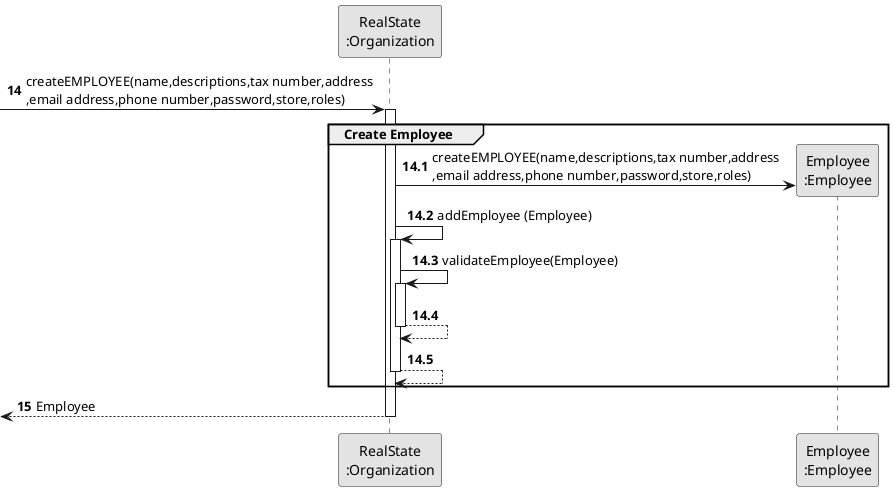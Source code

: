 @startuml
skinparam monochrome true
skinparam packageStyle rectangle
skinparam shadowing false

participant "RealState\n:Organization" as ORG
participant "Employee\n:Employee" as TAREFA

autonumber 14
-> ORG:  createEMPLOYEE(name,descriptions,tax number,address\n,email address,phone number,password,store,roles)

autonumber 14.1
activate ORG
    group Create Employee

        ORG -> TAREFA**: createEMPLOYEE(name,descriptions,tax number,address\n,email address,phone number,password,store,roles)
        ORG -> ORG: addEmployee (Employee)

        activate ORG
            ORG -> ORG: validateEmployee(Employee)
            activate ORG
                ORG --> ORG
            deactivate ORG

            ORG --> ORG
        deactivate ORG
    end

    autonumber 15
    <-- ORG : Employee
deactivate ORG


@enduml